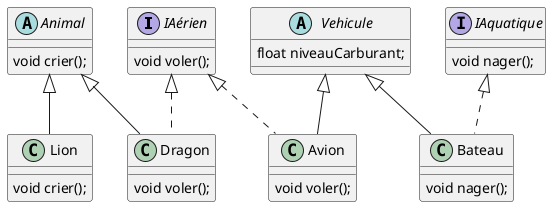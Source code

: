 @startuml

interface IAérien {
    void voler();
}

interface IAquatique {
    void nager();
}

abstract class Animal {
    void crier();
}
abstract class Vehicule {
    float niveauCarburant;
}
class Avion extends Vehicule implements IAérien {
    void voler();
}

class Dragon extends Animal implements IAérien {
    void voler();
}

class Bateau extends Vehicule implements IAquatique {
    void nager();
}

class Lion extends Animal {
    void crier();
}



@enduml